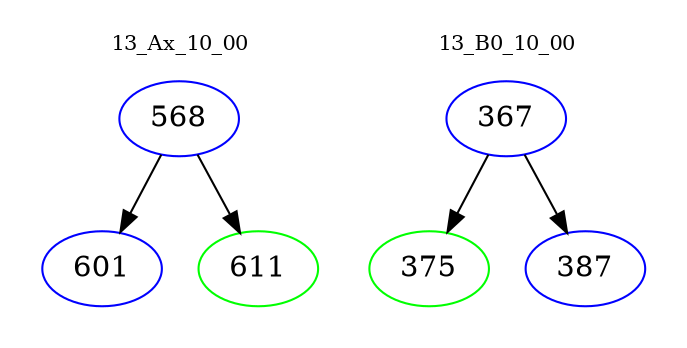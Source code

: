 digraph{
subgraph cluster_0 {
color = white
label = "13_Ax_10_00";
fontsize=10;
T0_568 [label="568", color="blue"]
T0_568 -> T0_601 [color="black"]
T0_601 [label="601", color="blue"]
T0_568 -> T0_611 [color="black"]
T0_611 [label="611", color="green"]
}
subgraph cluster_1 {
color = white
label = "13_B0_10_00";
fontsize=10;
T1_367 [label="367", color="blue"]
T1_367 -> T1_375 [color="black"]
T1_375 [label="375", color="green"]
T1_367 -> T1_387 [color="black"]
T1_387 [label="387", color="blue"]
}
}
